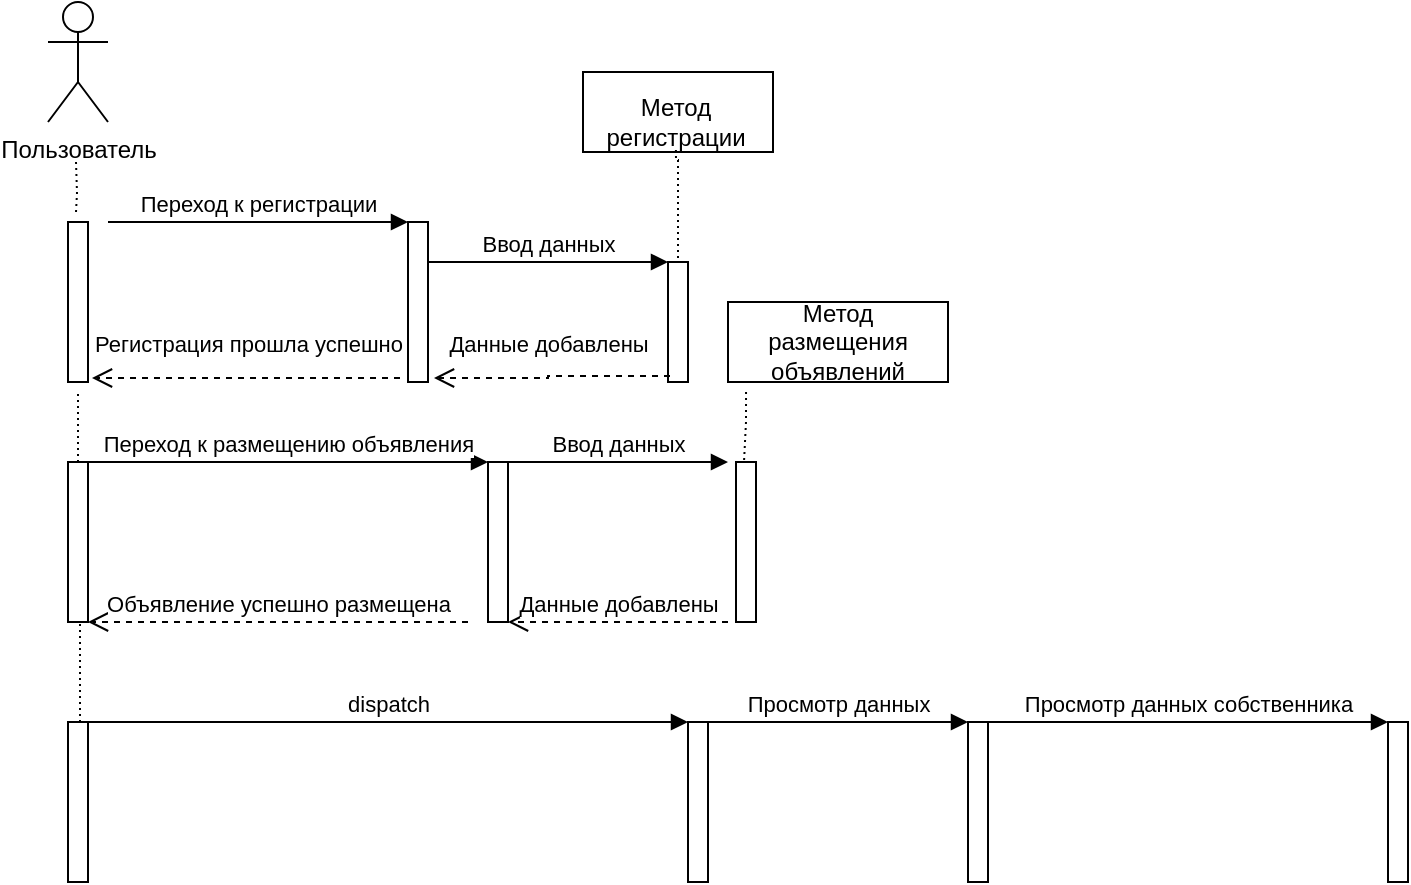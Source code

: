<mxfile version="15.5.0" type="github">
  <diagram id="cXQYrryiy8FzPHADtqZ1" name="Page-1">
    <mxGraphModel dx="868" dy="482" grid="1" gridSize="10" guides="1" tooltips="1" connect="1" arrows="1" fold="1" page="1" pageScale="1" pageWidth="827" pageHeight="1169" math="0" shadow="0">
      <root>
        <mxCell id="0" />
        <mxCell id="1" parent="0" />
        <mxCell id="RcerM-MoOYommtyll1Hw-1" value="Пользователь" style="shape=umlActor;verticalLabelPosition=bottom;verticalAlign=top;html=1;outlineConnect=0;" vertex="1" parent="1">
          <mxGeometry x="60" y="30" width="30" height="60" as="geometry" />
        </mxCell>
        <mxCell id="RcerM-MoOYommtyll1Hw-2" value="" style="html=1;points=[];perimeter=orthogonalPerimeter;" vertex="1" parent="1">
          <mxGeometry x="70" y="140" width="10" height="80" as="geometry" />
        </mxCell>
        <mxCell id="RcerM-MoOYommtyll1Hw-3" value="Переход к регистрации" style="html=1;verticalAlign=bottom;endArrow=block;rounded=0;edgeStyle=orthogonalEdgeStyle;" edge="1" parent="1">
          <mxGeometry width="80" relative="1" as="geometry">
            <mxPoint x="90" y="140" as="sourcePoint" />
            <mxPoint x="240" y="140" as="targetPoint" />
          </mxGeometry>
        </mxCell>
        <mxCell id="RcerM-MoOYommtyll1Hw-4" value="" style="html=1;points=[];perimeter=orthogonalPerimeter;" vertex="1" parent="1">
          <mxGeometry x="240" y="140" width="10" height="80" as="geometry" />
        </mxCell>
        <mxCell id="RcerM-MoOYommtyll1Hw-5" value="Ввод данных" style="html=1;verticalAlign=bottom;endArrow=block;rounded=0;edgeStyle=orthogonalEdgeStyle;" edge="1" parent="1">
          <mxGeometry width="80" relative="1" as="geometry">
            <mxPoint x="250" y="160" as="sourcePoint" />
            <mxPoint x="370" y="160" as="targetPoint" />
          </mxGeometry>
        </mxCell>
        <mxCell id="RcerM-MoOYommtyll1Hw-6" value="" style="html=1;points=[];perimeter=orthogonalPerimeter;" vertex="1" parent="1">
          <mxGeometry x="370" y="160" width="10" height="60" as="geometry" />
        </mxCell>
        <mxCell id="RcerM-MoOYommtyll1Hw-7" value="Данные добавлены" style="html=1;verticalAlign=bottom;endArrow=open;dashed=1;endSize=8;rounded=0;edgeStyle=orthogonalEdgeStyle;exitX=0.1;exitY=0.95;exitDx=0;exitDy=0;exitPerimeter=0;entryX=1.3;entryY=0.975;entryDx=0;entryDy=0;entryPerimeter=0;" edge="1" parent="1" source="RcerM-MoOYommtyll1Hw-6" target="RcerM-MoOYommtyll1Hw-4">
          <mxGeometry x="0.023" y="-7" relative="1" as="geometry">
            <mxPoint x="330" y="219" as="sourcePoint" />
            <mxPoint x="270" y="219" as="targetPoint" />
            <mxPoint x="7" y="-7" as="offset" />
          </mxGeometry>
        </mxCell>
        <mxCell id="RcerM-MoOYommtyll1Hw-8" value="Регистрация прошла успешно" style="html=1;verticalAlign=bottom;endArrow=open;dashed=1;endSize=8;rounded=0;edgeStyle=orthogonalEdgeStyle;entryX=1.2;entryY=0.975;entryDx=0;entryDy=0;entryPerimeter=0;exitX=-0.4;exitY=0.975;exitDx=0;exitDy=0;exitPerimeter=0;" edge="1" parent="1" source="RcerM-MoOYommtyll1Hw-4" target="RcerM-MoOYommtyll1Hw-2">
          <mxGeometry x="-0.013" y="-8" relative="1" as="geometry">
            <mxPoint x="190" y="220" as="sourcePoint" />
            <mxPoint x="90" y="220" as="targetPoint" />
            <mxPoint as="offset" />
          </mxGeometry>
        </mxCell>
        <mxCell id="RcerM-MoOYommtyll1Hw-9" value="" style="html=1;points=[];perimeter=orthogonalPerimeter;" vertex="1" parent="1">
          <mxGeometry x="70" y="260" width="10" height="80" as="geometry" />
        </mxCell>
        <mxCell id="RcerM-MoOYommtyll1Hw-10" value="Переход к размещению объявления" style="html=1;verticalAlign=bottom;endArrow=block;rounded=0;edgeStyle=orthogonalEdgeStyle;" edge="1" parent="1">
          <mxGeometry width="80" relative="1" as="geometry">
            <mxPoint x="80" y="260" as="sourcePoint" />
            <mxPoint x="280" y="260" as="targetPoint" />
          </mxGeometry>
        </mxCell>
        <mxCell id="RcerM-MoOYommtyll1Hw-11" value="" style="html=1;points=[];perimeter=orthogonalPerimeter;" vertex="1" parent="1">
          <mxGeometry x="280" y="260" width="10" height="80" as="geometry" />
        </mxCell>
        <mxCell id="RcerM-MoOYommtyll1Hw-12" value="Ввод данных" style="html=1;verticalAlign=bottom;endArrow=block;rounded=0;edgeStyle=orthogonalEdgeStyle;" edge="1" parent="1">
          <mxGeometry width="80" relative="1" as="geometry">
            <mxPoint x="290" y="260" as="sourcePoint" />
            <mxPoint x="400" y="260" as="targetPoint" />
          </mxGeometry>
        </mxCell>
        <mxCell id="RcerM-MoOYommtyll1Hw-13" value="Объявление успешно размещена" style="html=1;verticalAlign=bottom;endArrow=open;dashed=1;endSize=8;rounded=0;edgeStyle=orthogonalEdgeStyle;" edge="1" parent="1">
          <mxGeometry relative="1" as="geometry">
            <mxPoint x="270" y="340" as="sourcePoint" />
            <mxPoint x="80" y="340" as="targetPoint" />
          </mxGeometry>
        </mxCell>
        <mxCell id="RcerM-MoOYommtyll1Hw-14" value="" style="html=1;points=[];perimeter=orthogonalPerimeter;" vertex="1" parent="1">
          <mxGeometry x="404" y="260" width="10" height="80" as="geometry" />
        </mxCell>
        <mxCell id="RcerM-MoOYommtyll1Hw-15" value="Данные добавлены" style="html=1;verticalAlign=bottom;endArrow=open;dashed=1;endSize=8;rounded=0;edgeStyle=orthogonalEdgeStyle;" edge="1" parent="1">
          <mxGeometry relative="1" as="geometry">
            <mxPoint x="400" y="340" as="sourcePoint" />
            <mxPoint x="290" y="340" as="targetPoint" />
          </mxGeometry>
        </mxCell>
        <mxCell id="RcerM-MoOYommtyll1Hw-16" value="" style="endArrow=none;html=1;rounded=0;dashed=1;dashPattern=1 2;edgeStyle=orthogonalEdgeStyle;entryX=0.4;entryY=-0.062;entryDx=0;entryDy=0;entryPerimeter=0;" edge="1" parent="1" target="RcerM-MoOYommtyll1Hw-2">
          <mxGeometry relative="1" as="geometry">
            <mxPoint x="74" y="110" as="sourcePoint" />
            <mxPoint x="150" y="110" as="targetPoint" />
          </mxGeometry>
        </mxCell>
        <mxCell id="RcerM-MoOYommtyll1Hw-19" value="" style="endArrow=none;html=1;rounded=0;dashed=1;dashPattern=1 2;edgeStyle=orthogonalEdgeStyle;exitX=0.5;exitY=1.075;exitDx=0;exitDy=0;exitPerimeter=0;" edge="1" parent="1" source="RcerM-MoOYommtyll1Hw-2" target="RcerM-MoOYommtyll1Hw-9">
          <mxGeometry relative="1" as="geometry">
            <mxPoint x="50" y="240" as="sourcePoint" />
            <mxPoint x="120" y="240" as="targetPoint" />
          </mxGeometry>
        </mxCell>
        <mxCell id="RcerM-MoOYommtyll1Hw-21" value="" style="html=1;points=[];perimeter=orthogonalPerimeter;" vertex="1" parent="1">
          <mxGeometry x="70" y="390" width="10" height="80" as="geometry" />
        </mxCell>
        <mxCell id="RcerM-MoOYommtyll1Hw-22" value="dispatch" style="html=1;verticalAlign=bottom;endArrow=block;rounded=0;edgeStyle=orthogonalEdgeStyle;" edge="1" parent="1">
          <mxGeometry width="80" relative="1" as="geometry">
            <mxPoint x="80" y="390" as="sourcePoint" />
            <mxPoint x="380" y="390" as="targetPoint" />
            <Array as="points">
              <mxPoint x="200" y="390" />
              <mxPoint x="200" y="390" />
            </Array>
          </mxGeometry>
        </mxCell>
        <mxCell id="RcerM-MoOYommtyll1Hw-23" value="" style="html=1;points=[];perimeter=orthogonalPerimeter;" vertex="1" parent="1">
          <mxGeometry x="380" y="390" width="10" height="80" as="geometry" />
        </mxCell>
        <mxCell id="RcerM-MoOYommtyll1Hw-25" value="Просмотр данных" style="html=1;verticalAlign=bottom;endArrow=block;rounded=0;edgeStyle=orthogonalEdgeStyle;" edge="1" parent="1">
          <mxGeometry width="80" relative="1" as="geometry">
            <mxPoint x="390" y="390" as="sourcePoint" />
            <mxPoint x="520" y="390" as="targetPoint" />
          </mxGeometry>
        </mxCell>
        <mxCell id="RcerM-MoOYommtyll1Hw-27" value="" style="html=1;points=[];perimeter=orthogonalPerimeter;" vertex="1" parent="1">
          <mxGeometry x="520" y="390" width="10" height="80" as="geometry" />
        </mxCell>
        <mxCell id="RcerM-MoOYommtyll1Hw-28" value="" style="html=1;points=[];perimeter=orthogonalPerimeter;" vertex="1" parent="1">
          <mxGeometry x="730" y="390" width="10" height="80" as="geometry" />
        </mxCell>
        <mxCell id="RcerM-MoOYommtyll1Hw-29" value="Просмотр данных собственника" style="html=1;verticalAlign=bottom;endArrow=block;rounded=0;edgeStyle=orthogonalEdgeStyle;" edge="1" parent="1">
          <mxGeometry width="80" relative="1" as="geometry">
            <mxPoint x="530" y="390" as="sourcePoint" />
            <mxPoint x="730" y="390" as="targetPoint" />
          </mxGeometry>
        </mxCell>
        <mxCell id="RcerM-MoOYommtyll1Hw-31" value="" style="endArrow=none;html=1;rounded=0;dashed=1;dashPattern=1 2;edgeStyle=orthogonalEdgeStyle;exitX=0.6;exitY=1.013;exitDx=0;exitDy=0;exitPerimeter=0;" edge="1" parent="1" source="RcerM-MoOYommtyll1Hw-9">
          <mxGeometry relative="1" as="geometry">
            <mxPoint x="70" y="370" as="sourcePoint" />
            <mxPoint x="76" y="390" as="targetPoint" />
          </mxGeometry>
        </mxCell>
        <mxCell id="RcerM-MoOYommtyll1Hw-34" value="" style="verticalLabelPosition=bottom;verticalAlign=top;html=1;shape=mxgraph.basic.rect;fillColor2=none;strokeWidth=1;size=20;indent=5;" vertex="1" parent="1">
          <mxGeometry x="327.5" y="65" width="95" height="40" as="geometry" />
        </mxCell>
        <mxCell id="RcerM-MoOYommtyll1Hw-35" value="Метод регистрации" style="text;html=1;strokeColor=none;fillColor=none;align=center;verticalAlign=middle;whiteSpace=wrap;rounded=0;" vertex="1" parent="1">
          <mxGeometry x="344" y="75" width="60" height="30" as="geometry" />
        </mxCell>
        <mxCell id="RcerM-MoOYommtyll1Hw-36" value="" style="rounded=0;whiteSpace=wrap;html=1;" vertex="1" parent="1">
          <mxGeometry x="400" y="180" width="110" height="40" as="geometry" />
        </mxCell>
        <mxCell id="RcerM-MoOYommtyll1Hw-37" value="Метод размещения объявлений" style="text;html=1;strokeColor=none;fillColor=none;align=center;verticalAlign=middle;whiteSpace=wrap;rounded=0;" vertex="1" parent="1">
          <mxGeometry x="425" y="185" width="60" height="30" as="geometry" />
        </mxCell>
        <mxCell id="RcerM-MoOYommtyll1Hw-38" value="" style="endArrow=none;html=1;rounded=0;dashed=1;dashPattern=1 2;edgeStyle=orthogonalEdgeStyle;exitX=0.489;exitY=0.975;exitDx=0;exitDy=0;exitPerimeter=0;" edge="1" parent="1" source="RcerM-MoOYommtyll1Hw-34">
          <mxGeometry relative="1" as="geometry">
            <mxPoint x="359" y="120" as="sourcePoint" />
            <mxPoint x="375" y="160" as="targetPoint" />
            <Array as="points">
              <mxPoint x="375" y="109" />
            </Array>
          </mxGeometry>
        </mxCell>
        <mxCell id="RcerM-MoOYommtyll1Hw-40" value="" style="endArrow=none;html=1;rounded=0;dashed=1;dashPattern=1 2;edgeStyle=orthogonalEdgeStyle;exitX=0.082;exitY=1.125;exitDx=0;exitDy=0;exitPerimeter=0;" edge="1" parent="1" source="RcerM-MoOYommtyll1Hw-36">
          <mxGeometry relative="1" as="geometry">
            <mxPoint x="440" y="230" as="sourcePoint" />
            <mxPoint x="408" y="260" as="targetPoint" />
          </mxGeometry>
        </mxCell>
      </root>
    </mxGraphModel>
  </diagram>
</mxfile>
